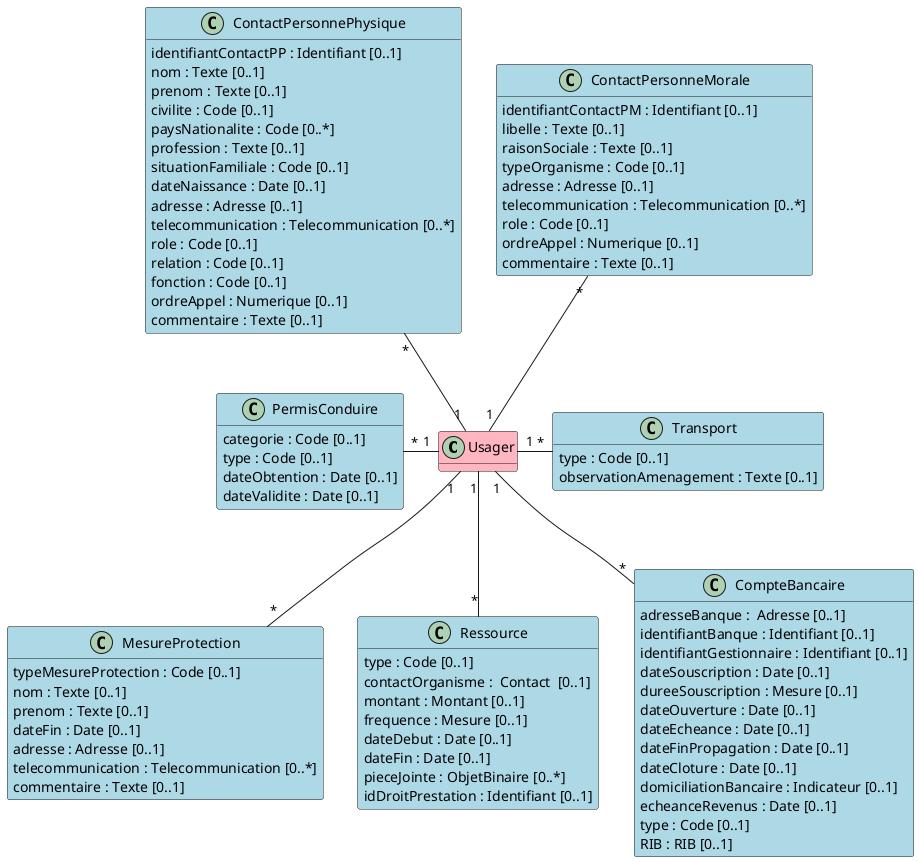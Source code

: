 @startuml

hide empty methods

class Usager #LightPink

class ContactPersonnePhysique #LightBlue {
    identifiantContactPP : Identifiant [0..1]
    nom : Texte [0..1]
    prenom : Texte [0..1]
    civilite : Code [0..1]
    paysNationalite : Code [0..*]
    profession : Texte [0..1]
    situationFamiliale : Code [0..1]
    dateNaissance : Date [0..1]
    adresse : Adresse [0..1]
    telecommunication : Telecommunication [0..*]
    role : Code [0..1]
    relation : Code [0..1]
    fonction : Code [0..1]
    ordreAppel : Numerique [0..1]
    commentaire : Texte [0..1]
}

class ContactPersonneMorale #LightBlue {
    identifiantContactPM : Identifiant [0..1]
    libelle : Texte [0..1]
    raisonSociale : Texte [0..1]
    typeOrganisme : Code [0..1]
    adresse : Adresse [0..1]
    telecommunication : Telecommunication [0..*]
    role : Code [0..1]
    ordreAppel : Numerique [0..1]
    commentaire : Texte [0..1]
}

class MesureProtection #LightBlue {
    typeMesureProtection : Code [0..1]
    nom : Texte [0..1]
    prenom : Texte [0..1]
    dateFin : Date [0..1]
    adresse : Adresse [0..1]
    telecommunication : Telecommunication [0..*]
    commentaire : Texte [0..1]
}

class Transport #LightBlue {
    type : Code [0..1]
    observationAmenagement : Texte [0..1]
}

class PermisConduire #LightBlue {
    categorie : Code [0..1]
    type : Code [0..1]
    dateObtention : Date [0..1]
    dateValidite : Date [0..1]
}

class Ressource #LightBlue {
    type : Code [0..1]
    contactOrganisme :  Contact  [0..1]
    montant : Montant [0..1]
    frequence : Mesure [0..1]
    dateDebut : Date [0..1]
    dateFin : Date [0..1]
    pieceJointe : ObjetBinaire [0..*]
    idDroitPrestation : Identifiant [0..1]
}

class CompteBancaire #LightBlue {
    adresseBanque :  Adresse [0..1]
    identifiantBanque : Identifiant [0..1]
    identifiantGestionnaire : Identifiant [0..1]
    dateSouscription : Date [0..1]
    dureeSouscription : Mesure [0..1]
    dateOuverture : Date [0..1]
    dateEcheance : Date [0..1]
    dateFinPropagation : Date [0..1]
    dateCloture : Date [0..1]
    domiciliationBancaire : Indicateur [0..1]
    echeanceRevenus : Date [0..1]
    type : Code [0..1]
    RIB : RIB [0..1]
}

ContactPersonnePhysique "*" -- "1" Usager
ContactPersonneMorale "*" -- "1" Usager 
PermisConduire "*" - "1" Usager 
Usager"1" - "*" Transport 
Usager "1" -- "*" MesureProtection
Usager "1" -- "*" CompteBancaire
Usager "1" -- "*" Ressource

@enduml